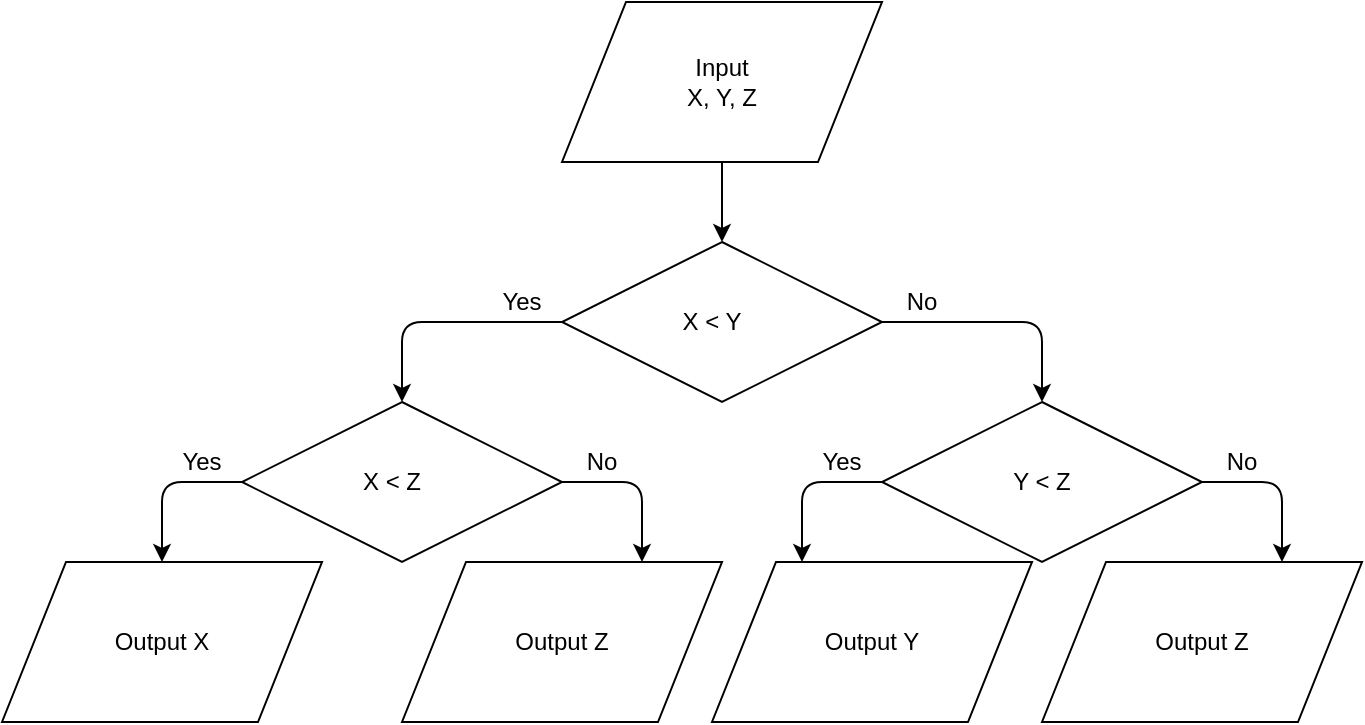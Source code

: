 <mxfile version="12.1.9" type="github" pages="1"><diagram name="Page-1" id="10a91c8b-09ff-31b1-d368-03940ed4cc9e"><mxGraphModel dx="1024" dy="485" grid="1" gridSize="10" guides="1" tooltips="1" connect="1" arrows="1" fold="1" page="1" pageScale="1" pageWidth="1100" pageHeight="850" background="#ffffff" math="0" shadow="0"><root><mxCell id="0"/><mxCell id="1" parent="0"/><mxCell id="THI0ks6k5WHhgMldRvB8-1" value="" style="shape=parallelogram;perimeter=parallelogramPerimeter;whiteSpace=wrap;html=1;" vertex="1" parent="1"><mxGeometry x="360" y="80" width="160" height="80" as="geometry"/></mxCell><mxCell id="THI0ks6k5WHhgMldRvB8-2" value="" style="rhombus;whiteSpace=wrap;html=1;" vertex="1" parent="1"><mxGeometry x="360" y="200" width="160" height="80" as="geometry"/></mxCell><mxCell id="THI0ks6k5WHhgMldRvB8-3" value="Input &lt;br&gt;X, Y, Z" style="text;html=1;strokeColor=none;fillColor=none;align=center;verticalAlign=middle;whiteSpace=wrap;rounded=0;" vertex="1" parent="1"><mxGeometry x="360" y="80" width="160" height="80" as="geometry"/></mxCell><mxCell id="THI0ks6k5WHhgMldRvB8-4" value="" style="endArrow=classic;html=1;exitX=0.5;exitY=1;exitDx=0;exitDy=0;" edge="1" parent="1" source="THI0ks6k5WHhgMldRvB8-1" target="THI0ks6k5WHhgMldRvB8-2"><mxGeometry width="50" height="50" relative="1" as="geometry"><mxPoint x="370" y="350" as="sourcePoint"/><mxPoint x="420" y="300" as="targetPoint"/></mxGeometry></mxCell><mxCell id="THI0ks6k5WHhgMldRvB8-5" value="" style="rhombus;whiteSpace=wrap;html=1;" vertex="1" parent="1"><mxGeometry x="200" y="280" width="160" height="80" as="geometry"/></mxCell><mxCell id="THI0ks6k5WHhgMldRvB8-7" value="Y &amp;lt; Z" style="rhombus;whiteSpace=wrap;html=1;" vertex="1" parent="1"><mxGeometry x="520" y="280" width="160" height="80" as="geometry"/></mxCell><mxCell id="THI0ks6k5WHhgMldRvB8-8" value="" style="endArrow=classic;html=1;exitX=0;exitY=0.5;exitDx=0;exitDy=0;entryX=0.5;entryY=0;entryDx=0;entryDy=0;" edge="1" parent="1" source="THI0ks6k5WHhgMldRvB8-2" target="THI0ks6k5WHhgMldRvB8-5"><mxGeometry width="50" height="50" relative="1" as="geometry"><mxPoint x="200" y="430" as="sourcePoint"/><mxPoint x="280" y="240" as="targetPoint"/><Array as="points"><mxPoint x="280" y="240"/></Array></mxGeometry></mxCell><mxCell id="THI0ks6k5WHhgMldRvB8-10" value="" style="endArrow=classic;html=1;exitX=1;exitY=0.5;exitDx=0;exitDy=0;entryX=0.5;entryY=0;entryDx=0;entryDy=0;" edge="1" parent="1" source="THI0ks6k5WHhgMldRvB8-2" target="THI0ks6k5WHhgMldRvB8-7"><mxGeometry width="50" height="50" relative="1" as="geometry"><mxPoint x="190" y="510" as="sourcePoint"/><mxPoint x="240" y="460" as="targetPoint"/><Array as="points"><mxPoint x="600" y="240"/></Array></mxGeometry></mxCell><mxCell id="THI0ks6k5WHhgMldRvB8-11" value="" style="endArrow=classic;html=1;exitX=0;exitY=0.5;exitDx=0;exitDy=0;" edge="1" parent="1" source="THI0ks6k5WHhgMldRvB8-5"><mxGeometry width="50" height="50" relative="1" as="geometry"><mxPoint x="200" y="430" as="sourcePoint"/><mxPoint x="160" y="360" as="targetPoint"/><Array as="points"><mxPoint x="160" y="320"/></Array></mxGeometry></mxCell><mxCell id="THI0ks6k5WHhgMldRvB8-12" value="" style="endArrow=classic;html=1;exitX=1;exitY=0.5;exitDx=0;exitDy=0;" edge="1" parent="1" source="THI0ks6k5WHhgMldRvB8-5"><mxGeometry width="50" height="50" relative="1" as="geometry"><mxPoint x="150" y="480" as="sourcePoint"/><mxPoint x="400" y="360" as="targetPoint"/><Array as="points"><mxPoint x="400" y="320"/></Array></mxGeometry></mxCell><mxCell id="THI0ks6k5WHhgMldRvB8-13" value="" style="endArrow=classic;html=1;exitX=0;exitY=0.5;exitDx=0;exitDy=0;" edge="1" parent="1" source="THI0ks6k5WHhgMldRvB8-7"><mxGeometry width="50" height="50" relative="1" as="geometry"><mxPoint x="210" y="330" as="sourcePoint"/><mxPoint x="480" y="360" as="targetPoint"/><Array as="points"><mxPoint x="480" y="320"/></Array></mxGeometry></mxCell><mxCell id="THI0ks6k5WHhgMldRvB8-14" value="" style="endArrow=classic;html=1;" edge="1" parent="1"><mxGeometry width="50" height="50" relative="1" as="geometry"><mxPoint x="680" y="320" as="sourcePoint"/><mxPoint x="720" y="360" as="targetPoint"/><Array as="points"><mxPoint x="720" y="320"/></Array></mxGeometry></mxCell><mxCell id="THI0ks6k5WHhgMldRvB8-15" value="X &amp;lt; Y" style="text;html=1;strokeColor=none;fillColor=none;align=center;verticalAlign=middle;whiteSpace=wrap;rounded=0;" vertex="1" parent="1"><mxGeometry x="400" y="220" width="70" height="40" as="geometry"/></mxCell><mxCell id="THI0ks6k5WHhgMldRvB8-16" value="X &amp;lt; Z" style="text;html=1;strokeColor=none;fillColor=none;align=center;verticalAlign=middle;whiteSpace=wrap;rounded=0;" vertex="1" parent="1"><mxGeometry x="240" y="300" width="70" height="40" as="geometry"/></mxCell><mxCell id="THI0ks6k5WHhgMldRvB8-17" value="Yes" style="text;html=1;strokeColor=none;fillColor=none;align=center;verticalAlign=middle;whiteSpace=wrap;rounded=0;" vertex="1" parent="1"><mxGeometry x="320" y="220" width="40" height="20" as="geometry"/></mxCell><mxCell id="THI0ks6k5WHhgMldRvB8-18" value="Yes" style="text;html=1;strokeColor=none;fillColor=none;align=center;verticalAlign=middle;whiteSpace=wrap;rounded=0;" vertex="1" parent="1"><mxGeometry x="160" y="300" width="40" height="20" as="geometry"/></mxCell><mxCell id="THI0ks6k5WHhgMldRvB8-21" value="Yes" style="text;html=1;strokeColor=none;fillColor=none;align=center;verticalAlign=middle;whiteSpace=wrap;rounded=0;" vertex="1" parent="1"><mxGeometry x="480" y="300" width="40" height="20" as="geometry"/></mxCell><mxCell id="THI0ks6k5WHhgMldRvB8-22" value="No" style="text;html=1;strokeColor=none;fillColor=none;align=center;verticalAlign=middle;whiteSpace=wrap;rounded=0;" vertex="1" parent="1"><mxGeometry x="520" y="220" width="40" height="20" as="geometry"/></mxCell><mxCell id="THI0ks6k5WHhgMldRvB8-23" value="No" style="text;html=1;strokeColor=none;fillColor=none;align=center;verticalAlign=middle;whiteSpace=wrap;rounded=0;" vertex="1" parent="1"><mxGeometry x="680" y="300" width="40" height="20" as="geometry"/></mxCell><mxCell id="THI0ks6k5WHhgMldRvB8-28" value="No" style="text;html=1;strokeColor=none;fillColor=none;align=center;verticalAlign=middle;whiteSpace=wrap;rounded=0;" vertex="1" parent="1"><mxGeometry x="360" y="300" width="40" height="20" as="geometry"/></mxCell><mxCell id="THI0ks6k5WHhgMldRvB8-29" value="" style="shape=parallelogram;perimeter=parallelogramPerimeter;whiteSpace=wrap;html=1;" vertex="1" parent="1"><mxGeometry x="80" y="360" width="160" height="80" as="geometry"/></mxCell><mxCell id="THI0ks6k5WHhgMldRvB8-30" value="" style="shape=parallelogram;perimeter=parallelogramPerimeter;whiteSpace=wrap;html=1;" vertex="1" parent="1"><mxGeometry x="280" y="360" width="160" height="80" as="geometry"/></mxCell><mxCell id="THI0ks6k5WHhgMldRvB8-31" value="" style="shape=parallelogram;perimeter=parallelogramPerimeter;whiteSpace=wrap;html=1;" vertex="1" parent="1"><mxGeometry x="435" y="360" width="160" height="80" as="geometry"/></mxCell><mxCell id="THI0ks6k5WHhgMldRvB8-32" value="" style="shape=parallelogram;perimeter=parallelogramPerimeter;whiteSpace=wrap;html=1;" vertex="1" parent="1"><mxGeometry x="600" y="360" width="160" height="80" as="geometry"/></mxCell><mxCell id="THI0ks6k5WHhgMldRvB8-33" value="Output X" style="text;html=1;strokeColor=none;fillColor=none;align=center;verticalAlign=middle;whiteSpace=wrap;rounded=0;" vertex="1" parent="1"><mxGeometry x="110" y="360" width="100" height="80" as="geometry"/></mxCell><mxCell id="THI0ks6k5WHhgMldRvB8-34" value="Output Z" style="text;html=1;strokeColor=none;fillColor=none;align=center;verticalAlign=middle;whiteSpace=wrap;rounded=0;" vertex="1" parent="1"><mxGeometry x="310" y="360" width="100" height="80" as="geometry"/></mxCell><mxCell id="THI0ks6k5WHhgMldRvB8-35" value="Output Y" style="text;html=1;strokeColor=none;fillColor=none;align=center;verticalAlign=middle;whiteSpace=wrap;rounded=0;" vertex="1" parent="1"><mxGeometry x="465" y="360" width="100" height="80" as="geometry"/></mxCell><mxCell id="THI0ks6k5WHhgMldRvB8-36" value="Output Z" style="text;html=1;strokeColor=none;fillColor=none;align=center;verticalAlign=middle;whiteSpace=wrap;rounded=0;" vertex="1" parent="1"><mxGeometry x="630" y="360" width="100" height="80" as="geometry"/></mxCell></root></mxGraphModel></diagram></mxfile>